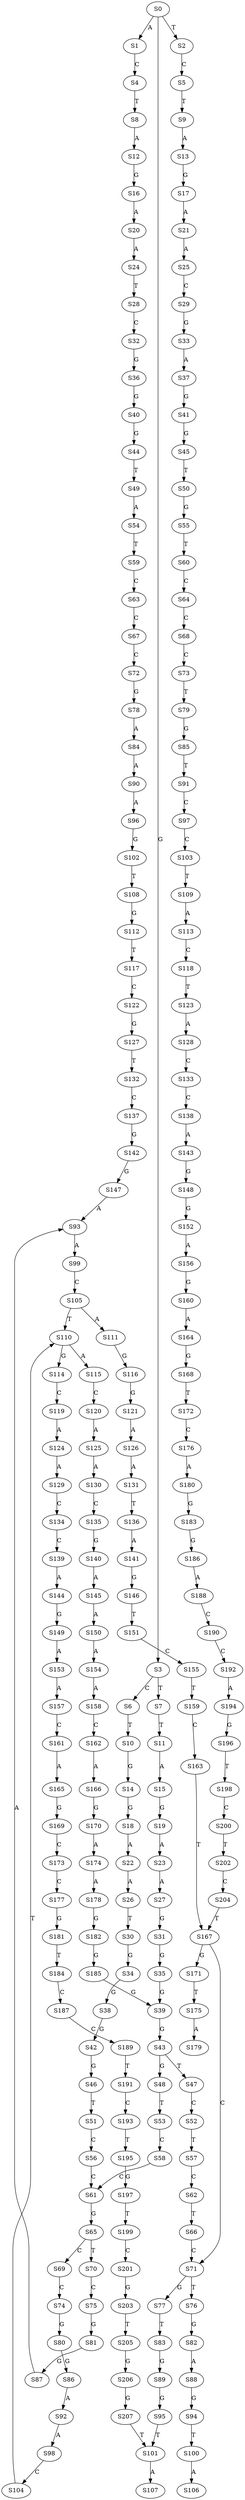 strict digraph  {
	S0 -> S1 [ label = A ];
	S0 -> S2 [ label = T ];
	S0 -> S3 [ label = G ];
	S1 -> S4 [ label = C ];
	S2 -> S5 [ label = C ];
	S3 -> S6 [ label = C ];
	S3 -> S7 [ label = T ];
	S4 -> S8 [ label = T ];
	S5 -> S9 [ label = T ];
	S6 -> S10 [ label = T ];
	S7 -> S11 [ label = T ];
	S8 -> S12 [ label = A ];
	S9 -> S13 [ label = A ];
	S10 -> S14 [ label = G ];
	S11 -> S15 [ label = A ];
	S12 -> S16 [ label = G ];
	S13 -> S17 [ label = G ];
	S14 -> S18 [ label = G ];
	S15 -> S19 [ label = G ];
	S16 -> S20 [ label = A ];
	S17 -> S21 [ label = A ];
	S18 -> S22 [ label = A ];
	S19 -> S23 [ label = A ];
	S20 -> S24 [ label = A ];
	S21 -> S25 [ label = A ];
	S22 -> S26 [ label = A ];
	S23 -> S27 [ label = A ];
	S24 -> S28 [ label = T ];
	S25 -> S29 [ label = C ];
	S26 -> S30 [ label = T ];
	S27 -> S31 [ label = G ];
	S28 -> S32 [ label = C ];
	S29 -> S33 [ label = G ];
	S30 -> S34 [ label = G ];
	S31 -> S35 [ label = G ];
	S32 -> S36 [ label = G ];
	S33 -> S37 [ label = A ];
	S34 -> S38 [ label = G ];
	S35 -> S39 [ label = G ];
	S36 -> S40 [ label = G ];
	S37 -> S41 [ label = G ];
	S38 -> S42 [ label = G ];
	S39 -> S43 [ label = G ];
	S40 -> S44 [ label = G ];
	S41 -> S45 [ label = G ];
	S42 -> S46 [ label = G ];
	S43 -> S47 [ label = T ];
	S43 -> S48 [ label = G ];
	S44 -> S49 [ label = T ];
	S45 -> S50 [ label = T ];
	S46 -> S51 [ label = T ];
	S47 -> S52 [ label = C ];
	S48 -> S53 [ label = T ];
	S49 -> S54 [ label = A ];
	S50 -> S55 [ label = G ];
	S51 -> S56 [ label = C ];
	S52 -> S57 [ label = T ];
	S53 -> S58 [ label = C ];
	S54 -> S59 [ label = T ];
	S55 -> S60 [ label = T ];
	S56 -> S61 [ label = C ];
	S57 -> S62 [ label = C ];
	S58 -> S61 [ label = C ];
	S59 -> S63 [ label = C ];
	S60 -> S64 [ label = C ];
	S61 -> S65 [ label = G ];
	S62 -> S66 [ label = T ];
	S63 -> S67 [ label = C ];
	S64 -> S68 [ label = C ];
	S65 -> S69 [ label = C ];
	S65 -> S70 [ label = T ];
	S66 -> S71 [ label = C ];
	S67 -> S72 [ label = C ];
	S68 -> S73 [ label = C ];
	S69 -> S74 [ label = C ];
	S70 -> S75 [ label = C ];
	S71 -> S76 [ label = T ];
	S71 -> S77 [ label = G ];
	S72 -> S78 [ label = G ];
	S73 -> S79 [ label = T ];
	S74 -> S80 [ label = G ];
	S75 -> S81 [ label = G ];
	S76 -> S82 [ label = G ];
	S77 -> S83 [ label = T ];
	S78 -> S84 [ label = A ];
	S79 -> S85 [ label = G ];
	S80 -> S86 [ label = G ];
	S81 -> S87 [ label = G ];
	S82 -> S88 [ label = A ];
	S83 -> S89 [ label = G ];
	S84 -> S90 [ label = A ];
	S85 -> S91 [ label = T ];
	S86 -> S92 [ label = A ];
	S87 -> S93 [ label = A ];
	S88 -> S94 [ label = G ];
	S89 -> S95 [ label = G ];
	S90 -> S96 [ label = A ];
	S91 -> S97 [ label = C ];
	S92 -> S98 [ label = A ];
	S93 -> S99 [ label = A ];
	S94 -> S100 [ label = T ];
	S95 -> S101 [ label = T ];
	S96 -> S102 [ label = G ];
	S97 -> S103 [ label = C ];
	S98 -> S104 [ label = C ];
	S99 -> S105 [ label = C ];
	S100 -> S106 [ label = A ];
	S101 -> S107 [ label = A ];
	S102 -> S108 [ label = T ];
	S103 -> S109 [ label = T ];
	S104 -> S110 [ label = T ];
	S105 -> S111 [ label = A ];
	S105 -> S110 [ label = T ];
	S108 -> S112 [ label = G ];
	S109 -> S113 [ label = A ];
	S110 -> S114 [ label = G ];
	S110 -> S115 [ label = A ];
	S111 -> S116 [ label = G ];
	S112 -> S117 [ label = T ];
	S113 -> S118 [ label = C ];
	S114 -> S119 [ label = C ];
	S115 -> S120 [ label = C ];
	S116 -> S121 [ label = G ];
	S117 -> S122 [ label = C ];
	S118 -> S123 [ label = T ];
	S119 -> S124 [ label = A ];
	S120 -> S125 [ label = A ];
	S121 -> S126 [ label = A ];
	S122 -> S127 [ label = G ];
	S123 -> S128 [ label = A ];
	S124 -> S129 [ label = A ];
	S125 -> S130 [ label = A ];
	S126 -> S131 [ label = A ];
	S127 -> S132 [ label = T ];
	S128 -> S133 [ label = C ];
	S129 -> S134 [ label = C ];
	S130 -> S135 [ label = C ];
	S131 -> S136 [ label = T ];
	S132 -> S137 [ label = C ];
	S133 -> S138 [ label = C ];
	S134 -> S139 [ label = C ];
	S135 -> S140 [ label = G ];
	S136 -> S141 [ label = A ];
	S137 -> S142 [ label = G ];
	S138 -> S143 [ label = A ];
	S139 -> S144 [ label = A ];
	S140 -> S145 [ label = A ];
	S141 -> S146 [ label = G ];
	S142 -> S147 [ label = G ];
	S143 -> S148 [ label = G ];
	S144 -> S149 [ label = G ];
	S145 -> S150 [ label = A ];
	S146 -> S151 [ label = T ];
	S147 -> S93 [ label = A ];
	S148 -> S152 [ label = G ];
	S149 -> S153 [ label = A ];
	S150 -> S154 [ label = A ];
	S151 -> S155 [ label = C ];
	S152 -> S156 [ label = A ];
	S153 -> S157 [ label = A ];
	S154 -> S158 [ label = A ];
	S155 -> S159 [ label = T ];
	S156 -> S160 [ label = G ];
	S157 -> S161 [ label = C ];
	S158 -> S162 [ label = C ];
	S159 -> S163 [ label = C ];
	S160 -> S164 [ label = A ];
	S161 -> S165 [ label = A ];
	S162 -> S166 [ label = A ];
	S163 -> S167 [ label = T ];
	S164 -> S168 [ label = G ];
	S165 -> S169 [ label = G ];
	S166 -> S170 [ label = G ];
	S167 -> S71 [ label = C ];
	S167 -> S171 [ label = G ];
	S168 -> S172 [ label = T ];
	S169 -> S173 [ label = C ];
	S170 -> S174 [ label = A ];
	S171 -> S175 [ label = T ];
	S172 -> S176 [ label = C ];
	S173 -> S177 [ label = C ];
	S174 -> S178 [ label = A ];
	S175 -> S179 [ label = A ];
	S176 -> S180 [ label = A ];
	S177 -> S181 [ label = G ];
	S178 -> S182 [ label = G ];
	S180 -> S183 [ label = G ];
	S181 -> S184 [ label = T ];
	S182 -> S185 [ label = G ];
	S183 -> S186 [ label = G ];
	S184 -> S187 [ label = C ];
	S185 -> S39 [ label = G ];
	S186 -> S188 [ label = A ];
	S187 -> S189 [ label = C ];
	S188 -> S190 [ label = C ];
	S189 -> S191 [ label = T ];
	S190 -> S192 [ label = C ];
	S191 -> S193 [ label = C ];
	S192 -> S194 [ label = A ];
	S193 -> S195 [ label = T ];
	S194 -> S196 [ label = G ];
	S195 -> S197 [ label = G ];
	S196 -> S198 [ label = T ];
	S197 -> S199 [ label = T ];
	S198 -> S200 [ label = C ];
	S199 -> S201 [ label = C ];
	S200 -> S202 [ label = T ];
	S201 -> S203 [ label = G ];
	S202 -> S204 [ label = C ];
	S203 -> S205 [ label = T ];
	S204 -> S167 [ label = T ];
	S205 -> S206 [ label = G ];
	S206 -> S207 [ label = G ];
	S207 -> S101 [ label = T ];
}
